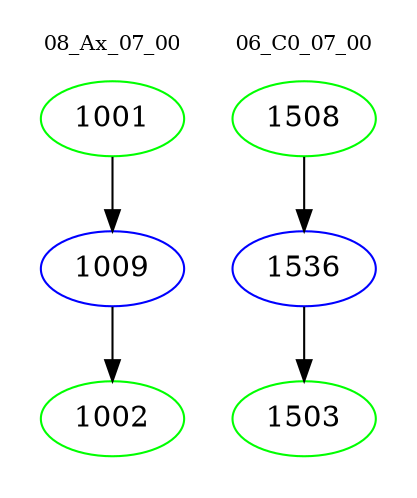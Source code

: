 digraph{
subgraph cluster_0 {
color = white
label = "08_Ax_07_00";
fontsize=10;
T0_1001 [label="1001", color="green"]
T0_1001 -> T0_1009 [color="black"]
T0_1009 [label="1009", color="blue"]
T0_1009 -> T0_1002 [color="black"]
T0_1002 [label="1002", color="green"]
}
subgraph cluster_1 {
color = white
label = "06_C0_07_00";
fontsize=10;
T1_1508 [label="1508", color="green"]
T1_1508 -> T1_1536 [color="black"]
T1_1536 [label="1536", color="blue"]
T1_1536 -> T1_1503 [color="black"]
T1_1503 [label="1503", color="green"]
}
}

